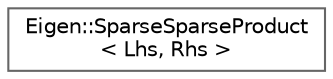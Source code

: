 digraph "Graphical Class Hierarchy"
{
 // LATEX_PDF_SIZE
  bgcolor="transparent";
  edge [fontname=Helvetica,fontsize=10,labelfontname=Helvetica,labelfontsize=10];
  node [fontname=Helvetica,fontsize=10,shape=box,height=0.2,width=0.4];
  rankdir="LR";
  Node0 [id="Node000000",label="Eigen::SparseSparseProduct\l\< Lhs, Rhs \>",height=0.2,width=0.4,color="grey40", fillcolor="white", style="filled",URL="$classEigen_1_1SparseSparseProduct.html",tooltip=" "];
}
